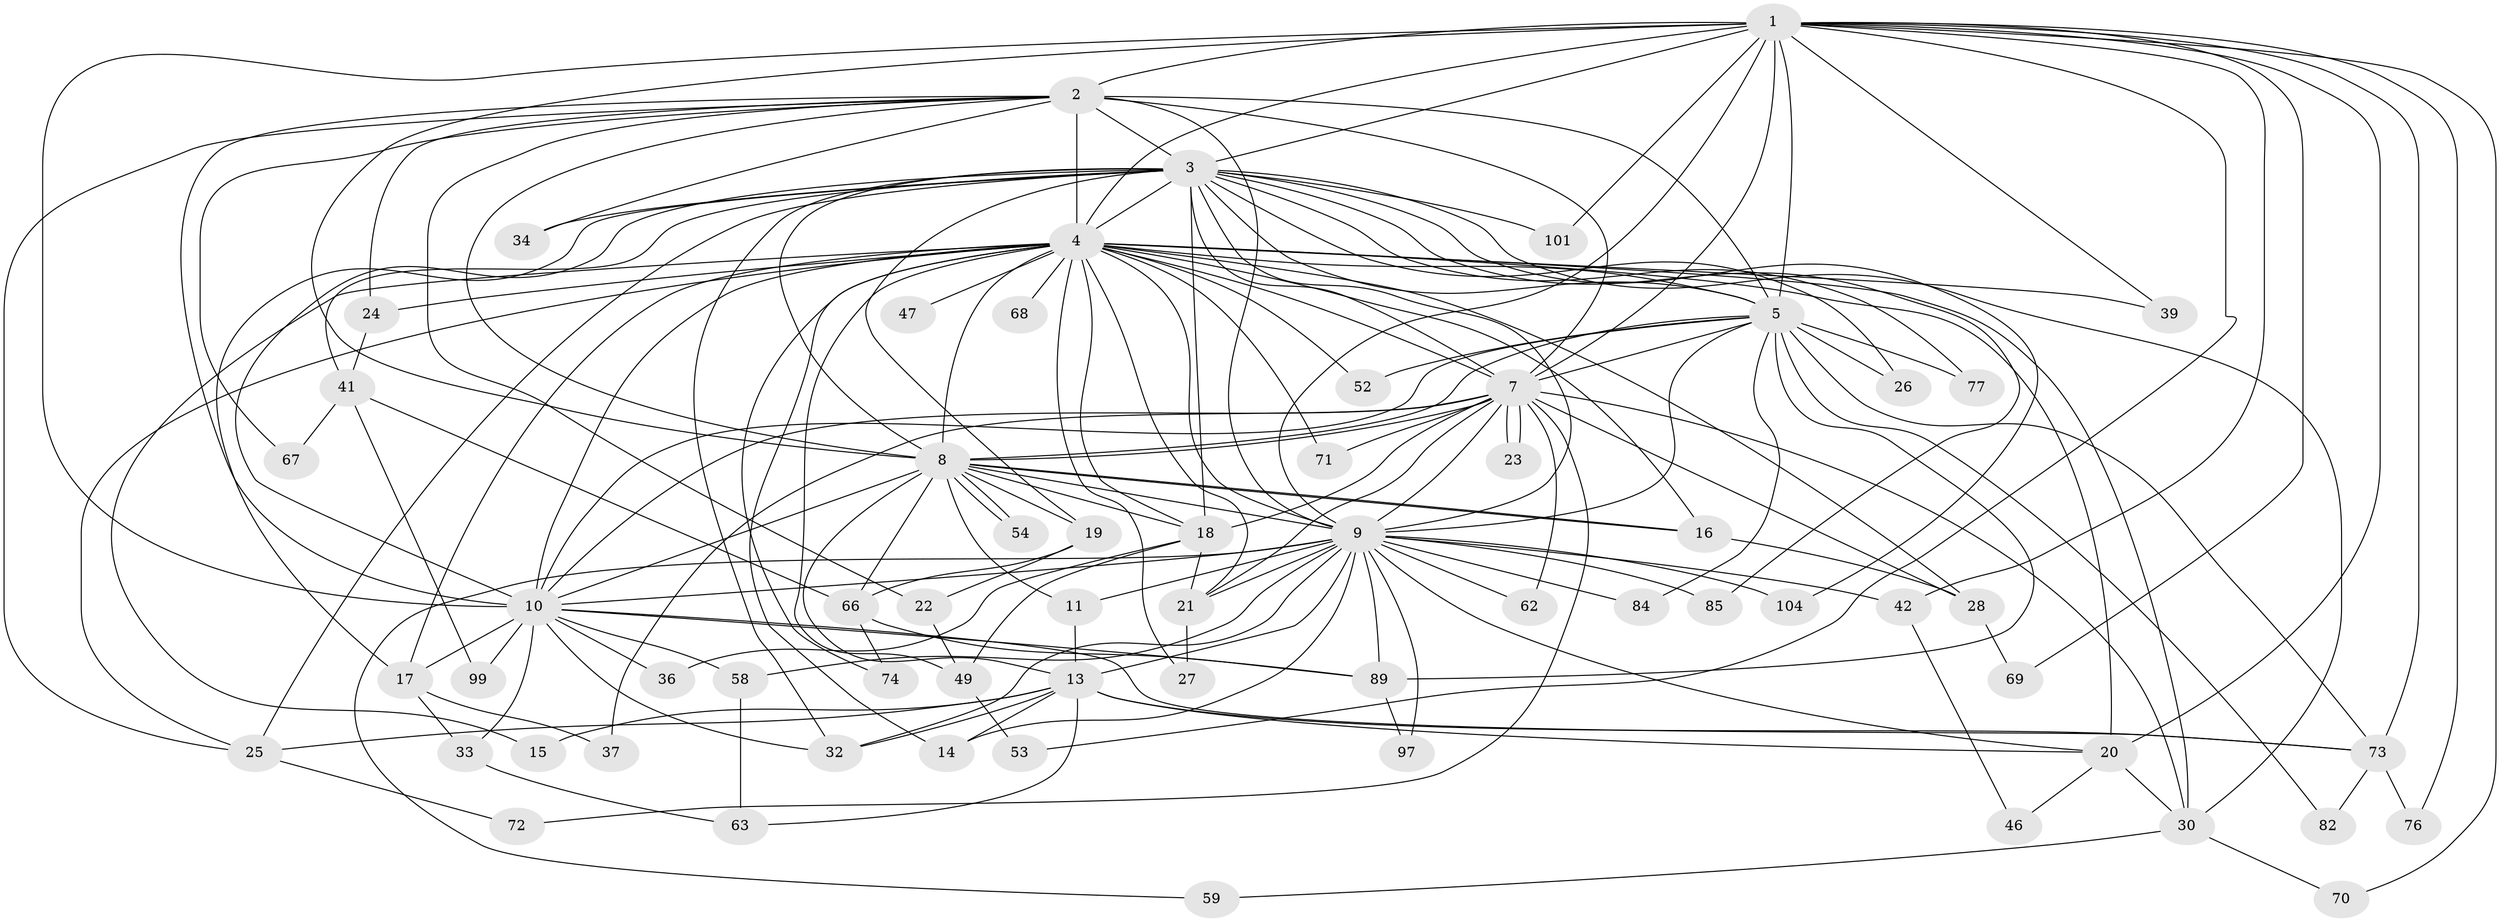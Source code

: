 // original degree distribution, {19: 0.037383177570093455, 23: 0.018691588785046728, 21: 0.018691588785046728, 17: 0.009345794392523364, 26: 0.009345794392523364, 3: 0.16822429906542055, 7: 0.018691588785046728, 2: 0.5327102803738317, 4: 0.12149532710280374, 5: 0.04672897196261682, 6: 0.018691588785046728}
// Generated by graph-tools (version 1.1) at 2025/17/03/04/25 18:17:54]
// undirected, 64 vertices, 168 edges
graph export_dot {
graph [start="1"]
  node [color=gray90,style=filled];
  1;
  2 [super="+51+86+93+102+38"];
  3 [super="+12+56"];
  4 [super="+6+48+29+50"];
  5;
  7 [super="+44+55"];
  8;
  9;
  10 [super="+40"];
  11;
  13 [super="+35+81+64"];
  14;
  15;
  16 [super="+45"];
  17;
  18 [super="+43+31"];
  19;
  20 [super="+98+80+75"];
  21;
  22;
  23;
  24 [super="+83"];
  25 [super="+87+60"];
  26;
  27;
  28;
  30 [super="+61"];
  32 [super="+65"];
  33;
  34;
  36;
  37;
  39;
  41;
  42;
  46;
  47;
  49 [super="+57"];
  52;
  53;
  54 [super="+91"];
  58;
  59;
  62;
  63;
  66 [super="+96"];
  67;
  68;
  69;
  70;
  71;
  72;
  73 [super="+95"];
  74;
  76;
  77;
  82;
  84;
  85;
  89 [super="+92"];
  97;
  99;
  101;
  104;
  1 -- 2;
  1 -- 3 [weight=2];
  1 -- 4 [weight=2];
  1 -- 5;
  1 -- 7;
  1 -- 8;
  1 -- 9;
  1 -- 10;
  1 -- 20;
  1 -- 39;
  1 -- 42;
  1 -- 53;
  1 -- 69;
  1 -- 70;
  1 -- 76;
  1 -- 101;
  1 -- 73;
  2 -- 3;
  2 -- 4 [weight=2];
  2 -- 5;
  2 -- 7 [weight=2];
  2 -- 8 [weight=3];
  2 -- 9 [weight=3];
  2 -- 10;
  2 -- 22;
  2 -- 24;
  2 -- 34;
  2 -- 67;
  2 -- 25;
  3 -- 4 [weight=2];
  3 -- 5 [weight=2];
  3 -- 7 [weight=2];
  3 -- 8 [weight=2];
  3 -- 9;
  3 -- 10;
  3 -- 17;
  3 -- 19;
  3 -- 25;
  3 -- 26;
  3 -- 30;
  3 -- 34;
  3 -- 41;
  3 -- 77;
  3 -- 85;
  3 -- 101;
  3 -- 104;
  3 -- 32;
  3 -- 18;
  4 -- 5 [weight=2];
  4 -- 7 [weight=2];
  4 -- 8 [weight=3];
  4 -- 9 [weight=2];
  4 -- 10 [weight=3];
  4 -- 14;
  4 -- 15;
  4 -- 21;
  4 -- 24 [weight=2];
  4 -- 25;
  4 -- 47 [weight=2];
  4 -- 68 [weight=2];
  4 -- 74;
  4 -- 20 [weight=2];
  4 -- 27;
  4 -- 39;
  4 -- 52;
  4 -- 71;
  4 -- 30;
  4 -- 49;
  4 -- 28;
  4 -- 18;
  4 -- 16;
  4 -- 17;
  5 -- 7;
  5 -- 8;
  5 -- 9;
  5 -- 10;
  5 -- 26;
  5 -- 52;
  5 -- 77;
  5 -- 82;
  5 -- 84;
  5 -- 89;
  5 -- 73;
  7 -- 8;
  7 -- 9;
  7 -- 10 [weight=2];
  7 -- 18;
  7 -- 23;
  7 -- 23;
  7 -- 28;
  7 -- 30 [weight=2];
  7 -- 37;
  7 -- 72;
  7 -- 21;
  7 -- 71;
  7 -- 62;
  8 -- 9;
  8 -- 10;
  8 -- 11;
  8 -- 16;
  8 -- 16;
  8 -- 18;
  8 -- 19;
  8 -- 54 [weight=2];
  8 -- 54;
  8 -- 66;
  8 -- 13;
  9 -- 10;
  9 -- 11;
  9 -- 13;
  9 -- 14;
  9 -- 21;
  9 -- 32;
  9 -- 42;
  9 -- 58;
  9 -- 59;
  9 -- 62;
  9 -- 84;
  9 -- 85;
  9 -- 89;
  9 -- 97;
  9 -- 104;
  9 -- 20;
  10 -- 17;
  10 -- 32;
  10 -- 33;
  10 -- 36;
  10 -- 58;
  10 -- 89;
  10 -- 99;
  10 -- 73 [weight=2];
  11 -- 13;
  13 -- 15;
  13 -- 25;
  13 -- 20;
  13 -- 73;
  13 -- 14;
  13 -- 63;
  13 -- 32;
  16 -- 28;
  17 -- 33;
  17 -- 37;
  18 -- 36;
  18 -- 49;
  18 -- 21;
  19 -- 22;
  19 -- 66;
  20 -- 46;
  20 -- 30;
  21 -- 27;
  22 -- 49;
  24 -- 41;
  25 -- 72;
  28 -- 69;
  30 -- 59;
  30 -- 70;
  33 -- 63;
  41 -- 66;
  41 -- 67;
  41 -- 99;
  42 -- 46;
  49 -- 53;
  58 -- 63;
  66 -- 74;
  66 -- 89;
  73 -- 76;
  73 -- 82;
  89 -- 97;
}
